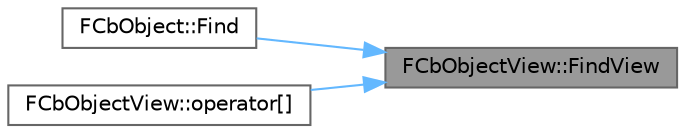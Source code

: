 digraph "FCbObjectView::FindView"
{
 // INTERACTIVE_SVG=YES
 // LATEX_PDF_SIZE
  bgcolor="transparent";
  edge [fontname=Helvetica,fontsize=10,labelfontname=Helvetica,labelfontsize=10];
  node [fontname=Helvetica,fontsize=10,shape=box,height=0.2,width=0.4];
  rankdir="RL";
  Node1 [id="Node000001",label="FCbObjectView::FindView",height=0.2,width=0.4,color="gray40", fillcolor="grey60", style="filled", fontcolor="black",tooltip="Find a field by case-sensitive name comparison."];
  Node1 -> Node2 [id="edge1_Node000001_Node000002",dir="back",color="steelblue1",style="solid",tooltip=" "];
  Node2 [id="Node000002",label="FCbObject::Find",height=0.2,width=0.4,color="grey40", fillcolor="white", style="filled",URL="$d8/d23/classFCbObject.html#a9f59e72ff420b13e167c72f78c21173b",tooltip="Find a field by case-sensitive name comparison."];
  Node1 -> Node3 [id="edge2_Node000001_Node000003",dir="back",color="steelblue1",style="solid",tooltip=" "];
  Node3 [id="Node000003",label="FCbObjectView::operator[]",height=0.2,width=0.4,color="grey40", fillcolor="white", style="filled",URL="$dc/d1a/classFCbObjectView.html#a85422ae09deeff65f4aefe36fc7bd5de",tooltip="Find a field by case-sensitive name comparison."];
}
